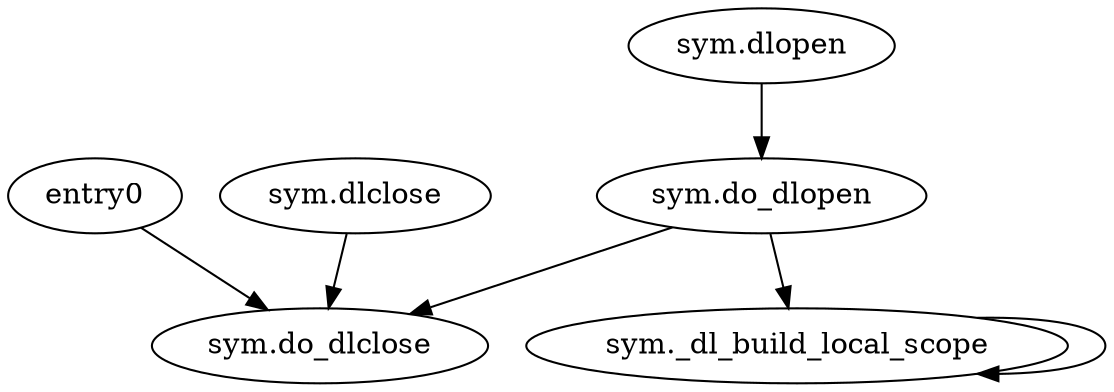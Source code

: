 digraph code {
  "0x00000950" [label="entry0"];
  "0x00000950" -> "0x00000a54";
  "0x00000a54" [label="sym.do_dlclose"];
  "0x00001894" [label="sym.dlclose"];
  "0x00001894" -> "0x00000a54";
  "0x00000a54" [label="sym.do_dlclose"];
  "0x0000166c" [label="sym.dlopen"];
  "0x0000166c" -> "0x00000eb0";
  "0x00000eb0" [label="sym.do_dlopen"];
  "0x00000eb0" [label="sym.do_dlopen"];
  "0x00000eb0" -> "0x000009b0";
  "0x000009b0" [label="sym._dl_build_local_scope"];
  "0x00000eb0" -> "0x00000a54";
  "0x00000a54" [label="sym.do_dlclose"];
  "0x000009b0" [label="sym._dl_build_local_scope"];
  "0x000009b0" -> "0x000009b0";
  "0x000009b0" [label="sym._dl_build_local_scope"];
}